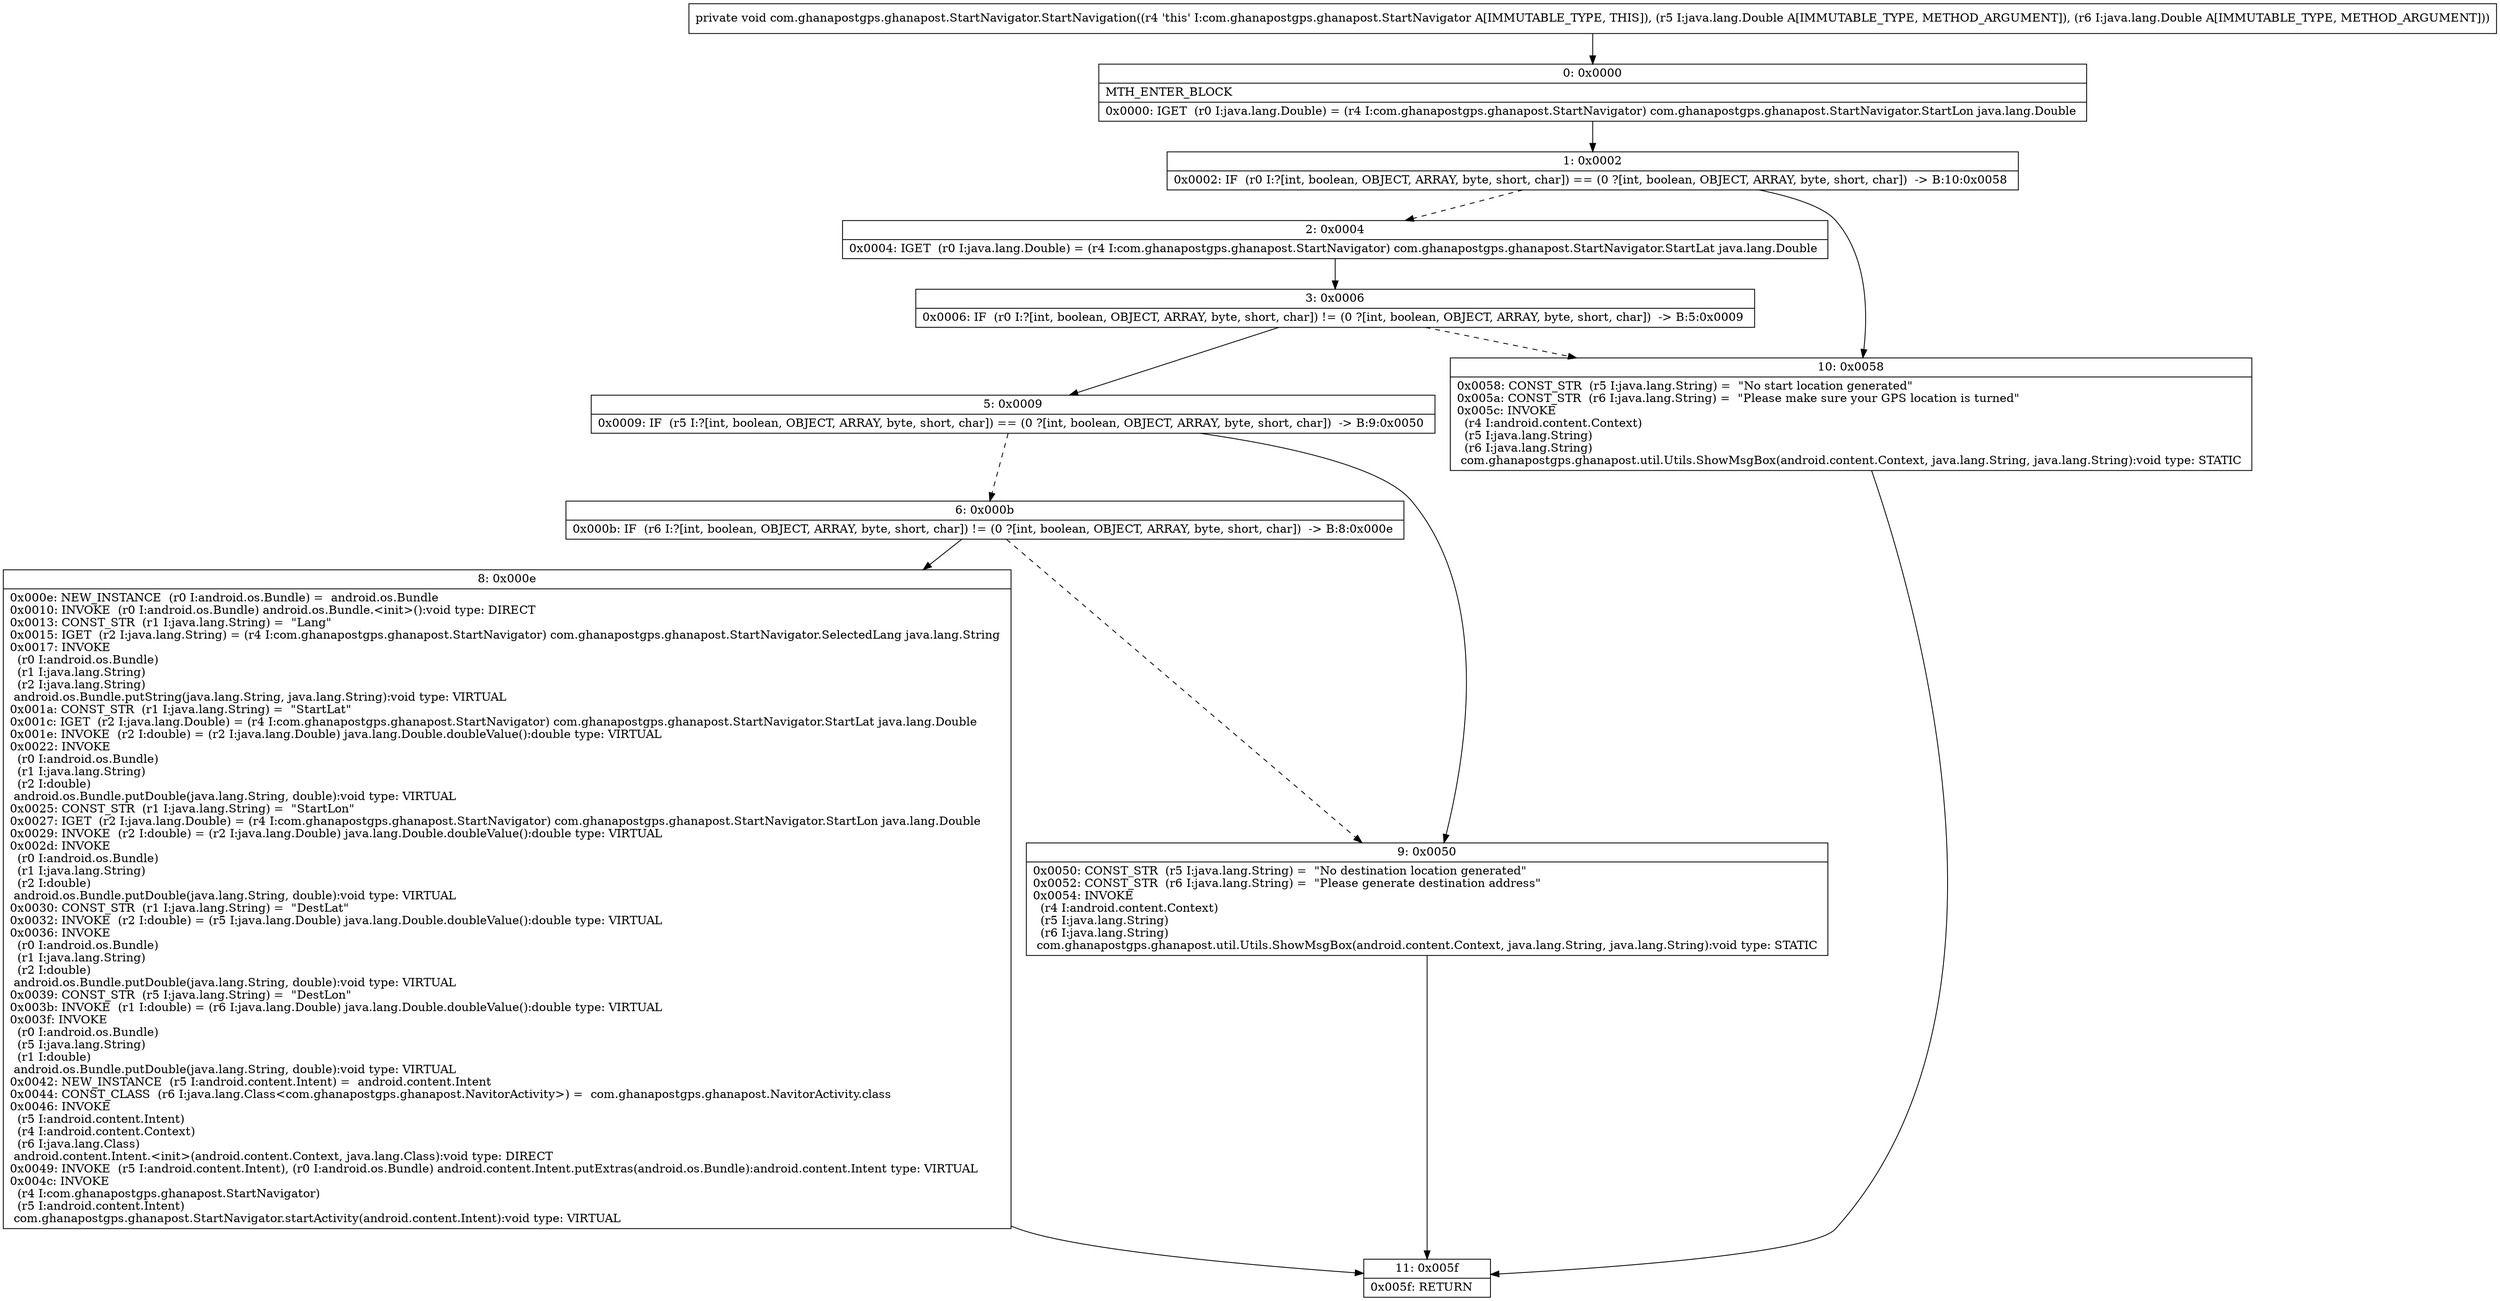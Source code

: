 digraph "CFG forcom.ghanapostgps.ghanapost.StartNavigator.StartNavigation(Ljava\/lang\/Double;Ljava\/lang\/Double;)V" {
Node_0 [shape=record,label="{0\:\ 0x0000|MTH_ENTER_BLOCK\l|0x0000: IGET  (r0 I:java.lang.Double) = (r4 I:com.ghanapostgps.ghanapost.StartNavigator) com.ghanapostgps.ghanapost.StartNavigator.StartLon java.lang.Double \l}"];
Node_1 [shape=record,label="{1\:\ 0x0002|0x0002: IF  (r0 I:?[int, boolean, OBJECT, ARRAY, byte, short, char]) == (0 ?[int, boolean, OBJECT, ARRAY, byte, short, char])  \-\> B:10:0x0058 \l}"];
Node_2 [shape=record,label="{2\:\ 0x0004|0x0004: IGET  (r0 I:java.lang.Double) = (r4 I:com.ghanapostgps.ghanapost.StartNavigator) com.ghanapostgps.ghanapost.StartNavigator.StartLat java.lang.Double \l}"];
Node_3 [shape=record,label="{3\:\ 0x0006|0x0006: IF  (r0 I:?[int, boolean, OBJECT, ARRAY, byte, short, char]) != (0 ?[int, boolean, OBJECT, ARRAY, byte, short, char])  \-\> B:5:0x0009 \l}"];
Node_5 [shape=record,label="{5\:\ 0x0009|0x0009: IF  (r5 I:?[int, boolean, OBJECT, ARRAY, byte, short, char]) == (0 ?[int, boolean, OBJECT, ARRAY, byte, short, char])  \-\> B:9:0x0050 \l}"];
Node_6 [shape=record,label="{6\:\ 0x000b|0x000b: IF  (r6 I:?[int, boolean, OBJECT, ARRAY, byte, short, char]) != (0 ?[int, boolean, OBJECT, ARRAY, byte, short, char])  \-\> B:8:0x000e \l}"];
Node_8 [shape=record,label="{8\:\ 0x000e|0x000e: NEW_INSTANCE  (r0 I:android.os.Bundle) =  android.os.Bundle \l0x0010: INVOKE  (r0 I:android.os.Bundle) android.os.Bundle.\<init\>():void type: DIRECT \l0x0013: CONST_STR  (r1 I:java.lang.String) =  \"Lang\" \l0x0015: IGET  (r2 I:java.lang.String) = (r4 I:com.ghanapostgps.ghanapost.StartNavigator) com.ghanapostgps.ghanapost.StartNavigator.SelectedLang java.lang.String \l0x0017: INVOKE  \l  (r0 I:android.os.Bundle)\l  (r1 I:java.lang.String)\l  (r2 I:java.lang.String)\l android.os.Bundle.putString(java.lang.String, java.lang.String):void type: VIRTUAL \l0x001a: CONST_STR  (r1 I:java.lang.String) =  \"StartLat\" \l0x001c: IGET  (r2 I:java.lang.Double) = (r4 I:com.ghanapostgps.ghanapost.StartNavigator) com.ghanapostgps.ghanapost.StartNavigator.StartLat java.lang.Double \l0x001e: INVOKE  (r2 I:double) = (r2 I:java.lang.Double) java.lang.Double.doubleValue():double type: VIRTUAL \l0x0022: INVOKE  \l  (r0 I:android.os.Bundle)\l  (r1 I:java.lang.String)\l  (r2 I:double)\l android.os.Bundle.putDouble(java.lang.String, double):void type: VIRTUAL \l0x0025: CONST_STR  (r1 I:java.lang.String) =  \"StartLon\" \l0x0027: IGET  (r2 I:java.lang.Double) = (r4 I:com.ghanapostgps.ghanapost.StartNavigator) com.ghanapostgps.ghanapost.StartNavigator.StartLon java.lang.Double \l0x0029: INVOKE  (r2 I:double) = (r2 I:java.lang.Double) java.lang.Double.doubleValue():double type: VIRTUAL \l0x002d: INVOKE  \l  (r0 I:android.os.Bundle)\l  (r1 I:java.lang.String)\l  (r2 I:double)\l android.os.Bundle.putDouble(java.lang.String, double):void type: VIRTUAL \l0x0030: CONST_STR  (r1 I:java.lang.String) =  \"DestLat\" \l0x0032: INVOKE  (r2 I:double) = (r5 I:java.lang.Double) java.lang.Double.doubleValue():double type: VIRTUAL \l0x0036: INVOKE  \l  (r0 I:android.os.Bundle)\l  (r1 I:java.lang.String)\l  (r2 I:double)\l android.os.Bundle.putDouble(java.lang.String, double):void type: VIRTUAL \l0x0039: CONST_STR  (r5 I:java.lang.String) =  \"DestLon\" \l0x003b: INVOKE  (r1 I:double) = (r6 I:java.lang.Double) java.lang.Double.doubleValue():double type: VIRTUAL \l0x003f: INVOKE  \l  (r0 I:android.os.Bundle)\l  (r5 I:java.lang.String)\l  (r1 I:double)\l android.os.Bundle.putDouble(java.lang.String, double):void type: VIRTUAL \l0x0042: NEW_INSTANCE  (r5 I:android.content.Intent) =  android.content.Intent \l0x0044: CONST_CLASS  (r6 I:java.lang.Class\<com.ghanapostgps.ghanapost.NavitorActivity\>) =  com.ghanapostgps.ghanapost.NavitorActivity.class \l0x0046: INVOKE  \l  (r5 I:android.content.Intent)\l  (r4 I:android.content.Context)\l  (r6 I:java.lang.Class)\l android.content.Intent.\<init\>(android.content.Context, java.lang.Class):void type: DIRECT \l0x0049: INVOKE  (r5 I:android.content.Intent), (r0 I:android.os.Bundle) android.content.Intent.putExtras(android.os.Bundle):android.content.Intent type: VIRTUAL \l0x004c: INVOKE  \l  (r4 I:com.ghanapostgps.ghanapost.StartNavigator)\l  (r5 I:android.content.Intent)\l com.ghanapostgps.ghanapost.StartNavigator.startActivity(android.content.Intent):void type: VIRTUAL \l}"];
Node_9 [shape=record,label="{9\:\ 0x0050|0x0050: CONST_STR  (r5 I:java.lang.String) =  \"No destination location generated\" \l0x0052: CONST_STR  (r6 I:java.lang.String) =  \"Please generate destination address\" \l0x0054: INVOKE  \l  (r4 I:android.content.Context)\l  (r5 I:java.lang.String)\l  (r6 I:java.lang.String)\l com.ghanapostgps.ghanapost.util.Utils.ShowMsgBox(android.content.Context, java.lang.String, java.lang.String):void type: STATIC \l}"];
Node_10 [shape=record,label="{10\:\ 0x0058|0x0058: CONST_STR  (r5 I:java.lang.String) =  \"No start location generated\" \l0x005a: CONST_STR  (r6 I:java.lang.String) =  \"Please make sure your GPS location is turned\" \l0x005c: INVOKE  \l  (r4 I:android.content.Context)\l  (r5 I:java.lang.String)\l  (r6 I:java.lang.String)\l com.ghanapostgps.ghanapost.util.Utils.ShowMsgBox(android.content.Context, java.lang.String, java.lang.String):void type: STATIC \l}"];
Node_11 [shape=record,label="{11\:\ 0x005f|0x005f: RETURN   \l}"];
MethodNode[shape=record,label="{private void com.ghanapostgps.ghanapost.StartNavigator.StartNavigation((r4 'this' I:com.ghanapostgps.ghanapost.StartNavigator A[IMMUTABLE_TYPE, THIS]), (r5 I:java.lang.Double A[IMMUTABLE_TYPE, METHOD_ARGUMENT]), (r6 I:java.lang.Double A[IMMUTABLE_TYPE, METHOD_ARGUMENT])) }"];
MethodNode -> Node_0;
Node_0 -> Node_1;
Node_1 -> Node_2[style=dashed];
Node_1 -> Node_10;
Node_2 -> Node_3;
Node_3 -> Node_5;
Node_3 -> Node_10[style=dashed];
Node_5 -> Node_6[style=dashed];
Node_5 -> Node_9;
Node_6 -> Node_8;
Node_6 -> Node_9[style=dashed];
Node_8 -> Node_11;
Node_9 -> Node_11;
Node_10 -> Node_11;
}

